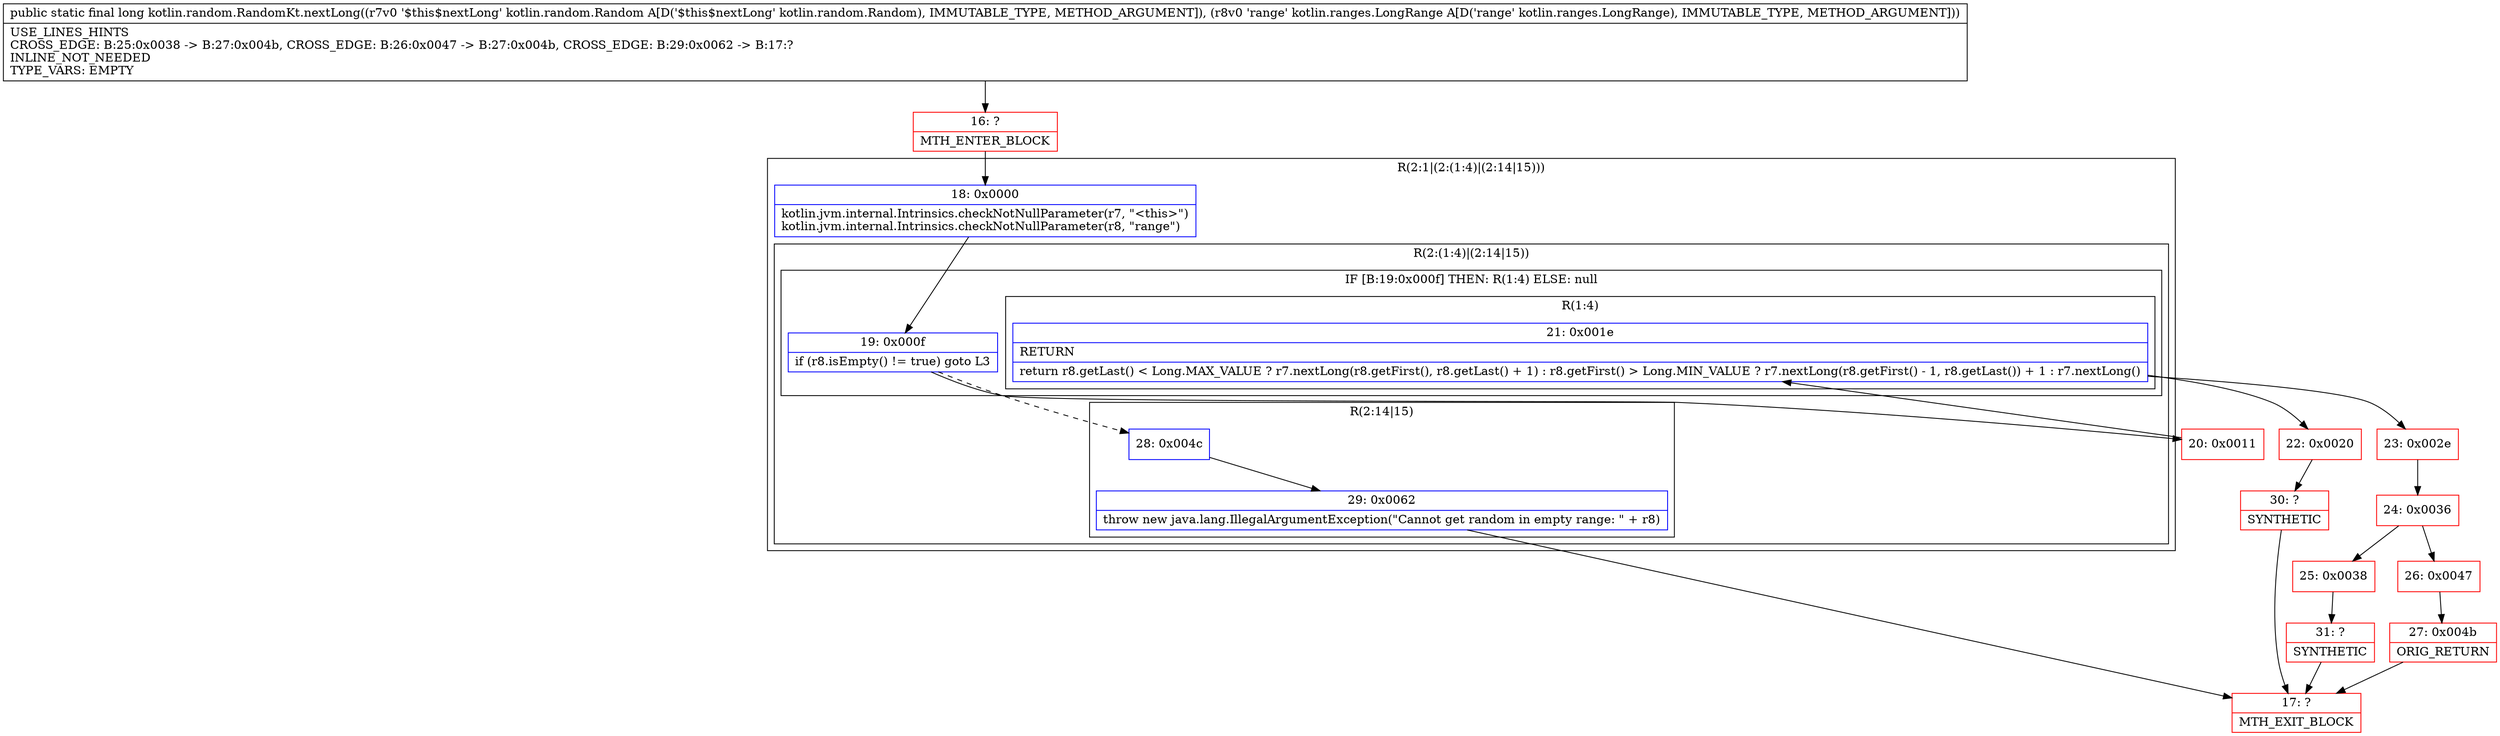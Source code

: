 digraph "CFG forkotlin.random.RandomKt.nextLong(Lkotlin\/random\/Random;Lkotlin\/ranges\/LongRange;)J" {
subgraph cluster_Region_1485615949 {
label = "R(2:1|(2:(1:4)|(2:14|15)))";
node [shape=record,color=blue];
Node_18 [shape=record,label="{18\:\ 0x0000|kotlin.jvm.internal.Intrinsics.checkNotNullParameter(r7, \"\<this\>\")\lkotlin.jvm.internal.Intrinsics.checkNotNullParameter(r8, \"range\")\l}"];
subgraph cluster_Region_871099755 {
label = "R(2:(1:4)|(2:14|15))";
node [shape=record,color=blue];
subgraph cluster_IfRegion_1834343332 {
label = "IF [B:19:0x000f] THEN: R(1:4) ELSE: null";
node [shape=record,color=blue];
Node_19 [shape=record,label="{19\:\ 0x000f|if (r8.isEmpty() != true) goto L3\l}"];
subgraph cluster_Region_471042239 {
label = "R(1:4)";
node [shape=record,color=blue];
Node_21 [shape=record,label="{21\:\ 0x001e|RETURN\l|return r8.getLast() \< Long.MAX_VALUE ? r7.nextLong(r8.getFirst(), r8.getLast() + 1) : r8.getFirst() \> Long.MIN_VALUE ? r7.nextLong(r8.getFirst() \- 1, r8.getLast()) + 1 : r7.nextLong()\l}"];
}
}
subgraph cluster_Region_557340331 {
label = "R(2:14|15)";
node [shape=record,color=blue];
Node_28 [shape=record,label="{28\:\ 0x004c}"];
Node_29 [shape=record,label="{29\:\ 0x0062|throw new java.lang.IllegalArgumentException(\"Cannot get random in empty range: \" + r8)\l}"];
}
}
}
Node_16 [shape=record,color=red,label="{16\:\ ?|MTH_ENTER_BLOCK\l}"];
Node_20 [shape=record,color=red,label="{20\:\ 0x0011}"];
Node_22 [shape=record,color=red,label="{22\:\ 0x0020}"];
Node_30 [shape=record,color=red,label="{30\:\ ?|SYNTHETIC\l}"];
Node_17 [shape=record,color=red,label="{17\:\ ?|MTH_EXIT_BLOCK\l}"];
Node_23 [shape=record,color=red,label="{23\:\ 0x002e}"];
Node_24 [shape=record,color=red,label="{24\:\ 0x0036}"];
Node_25 [shape=record,color=red,label="{25\:\ 0x0038}"];
Node_31 [shape=record,color=red,label="{31\:\ ?|SYNTHETIC\l}"];
Node_26 [shape=record,color=red,label="{26\:\ 0x0047}"];
Node_27 [shape=record,color=red,label="{27\:\ 0x004b|ORIG_RETURN\l}"];
MethodNode[shape=record,label="{public static final long kotlin.random.RandomKt.nextLong((r7v0 '$this$nextLong' kotlin.random.Random A[D('$this$nextLong' kotlin.random.Random), IMMUTABLE_TYPE, METHOD_ARGUMENT]), (r8v0 'range' kotlin.ranges.LongRange A[D('range' kotlin.ranges.LongRange), IMMUTABLE_TYPE, METHOD_ARGUMENT]))  | USE_LINES_HINTS\lCROSS_EDGE: B:25:0x0038 \-\> B:27:0x004b, CROSS_EDGE: B:26:0x0047 \-\> B:27:0x004b, CROSS_EDGE: B:29:0x0062 \-\> B:17:?\lINLINE_NOT_NEEDED\lTYPE_VARS: EMPTY\l}"];
MethodNode -> Node_16;Node_18 -> Node_19;
Node_19 -> Node_20;
Node_19 -> Node_28[style=dashed];
Node_21 -> Node_22;
Node_21 -> Node_23;
Node_28 -> Node_29;
Node_29 -> Node_17;
Node_16 -> Node_18;
Node_20 -> Node_21;
Node_22 -> Node_30;
Node_30 -> Node_17;
Node_23 -> Node_24;
Node_24 -> Node_25;
Node_24 -> Node_26;
Node_25 -> Node_31;
Node_31 -> Node_17;
Node_26 -> Node_27;
Node_27 -> Node_17;
}

